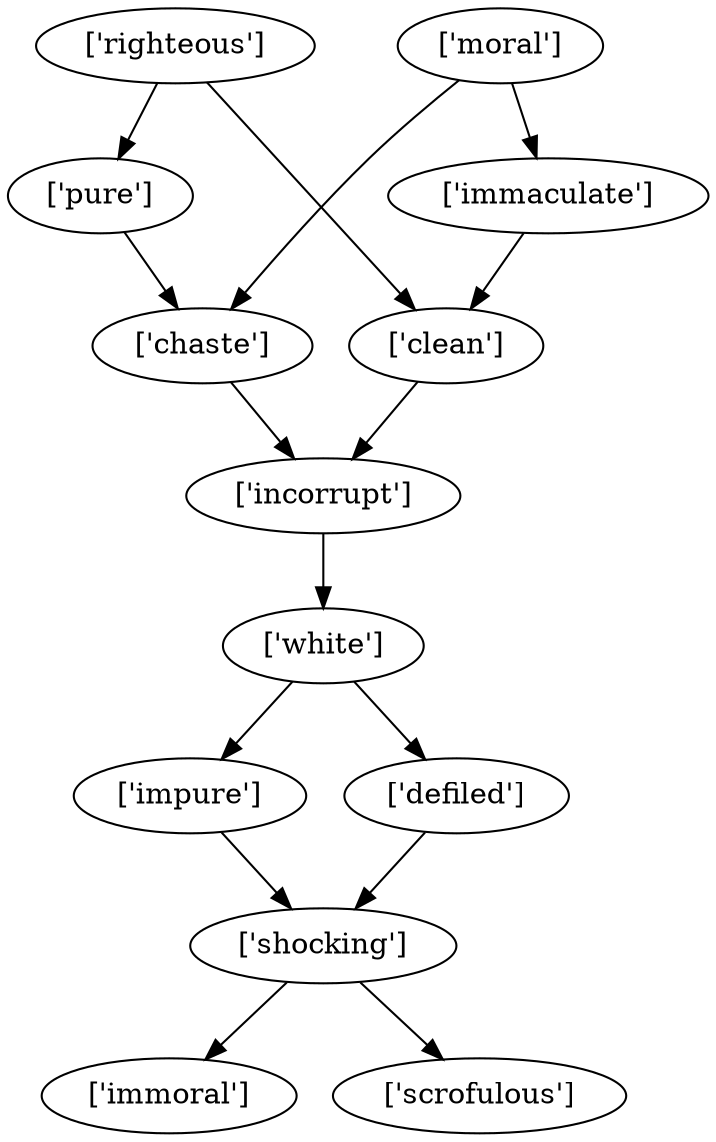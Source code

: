 strict digraph  {
	"['impure']" -> "['shocking']";
	"['shocking']" -> "['immoral']";
	"['shocking']" -> "['scrofulous']";
	"['defiled']" -> "['shocking']";
	"['pure']" -> "['chaste']";
	"['chaste']" -> "['incorrupt']";
	"['righteous']" -> "['pure']";
	"['righteous']" -> "['clean']";
	"['clean']" -> "['incorrupt']";
	"['incorrupt']" -> "['white']";
	"['immaculate']" -> "['clean']";
	"['moral']" -> "['chaste']";
	"['moral']" -> "['immaculate']";
	"['white']" -> "['impure']";
	"['white']" -> "['defiled']";
}
